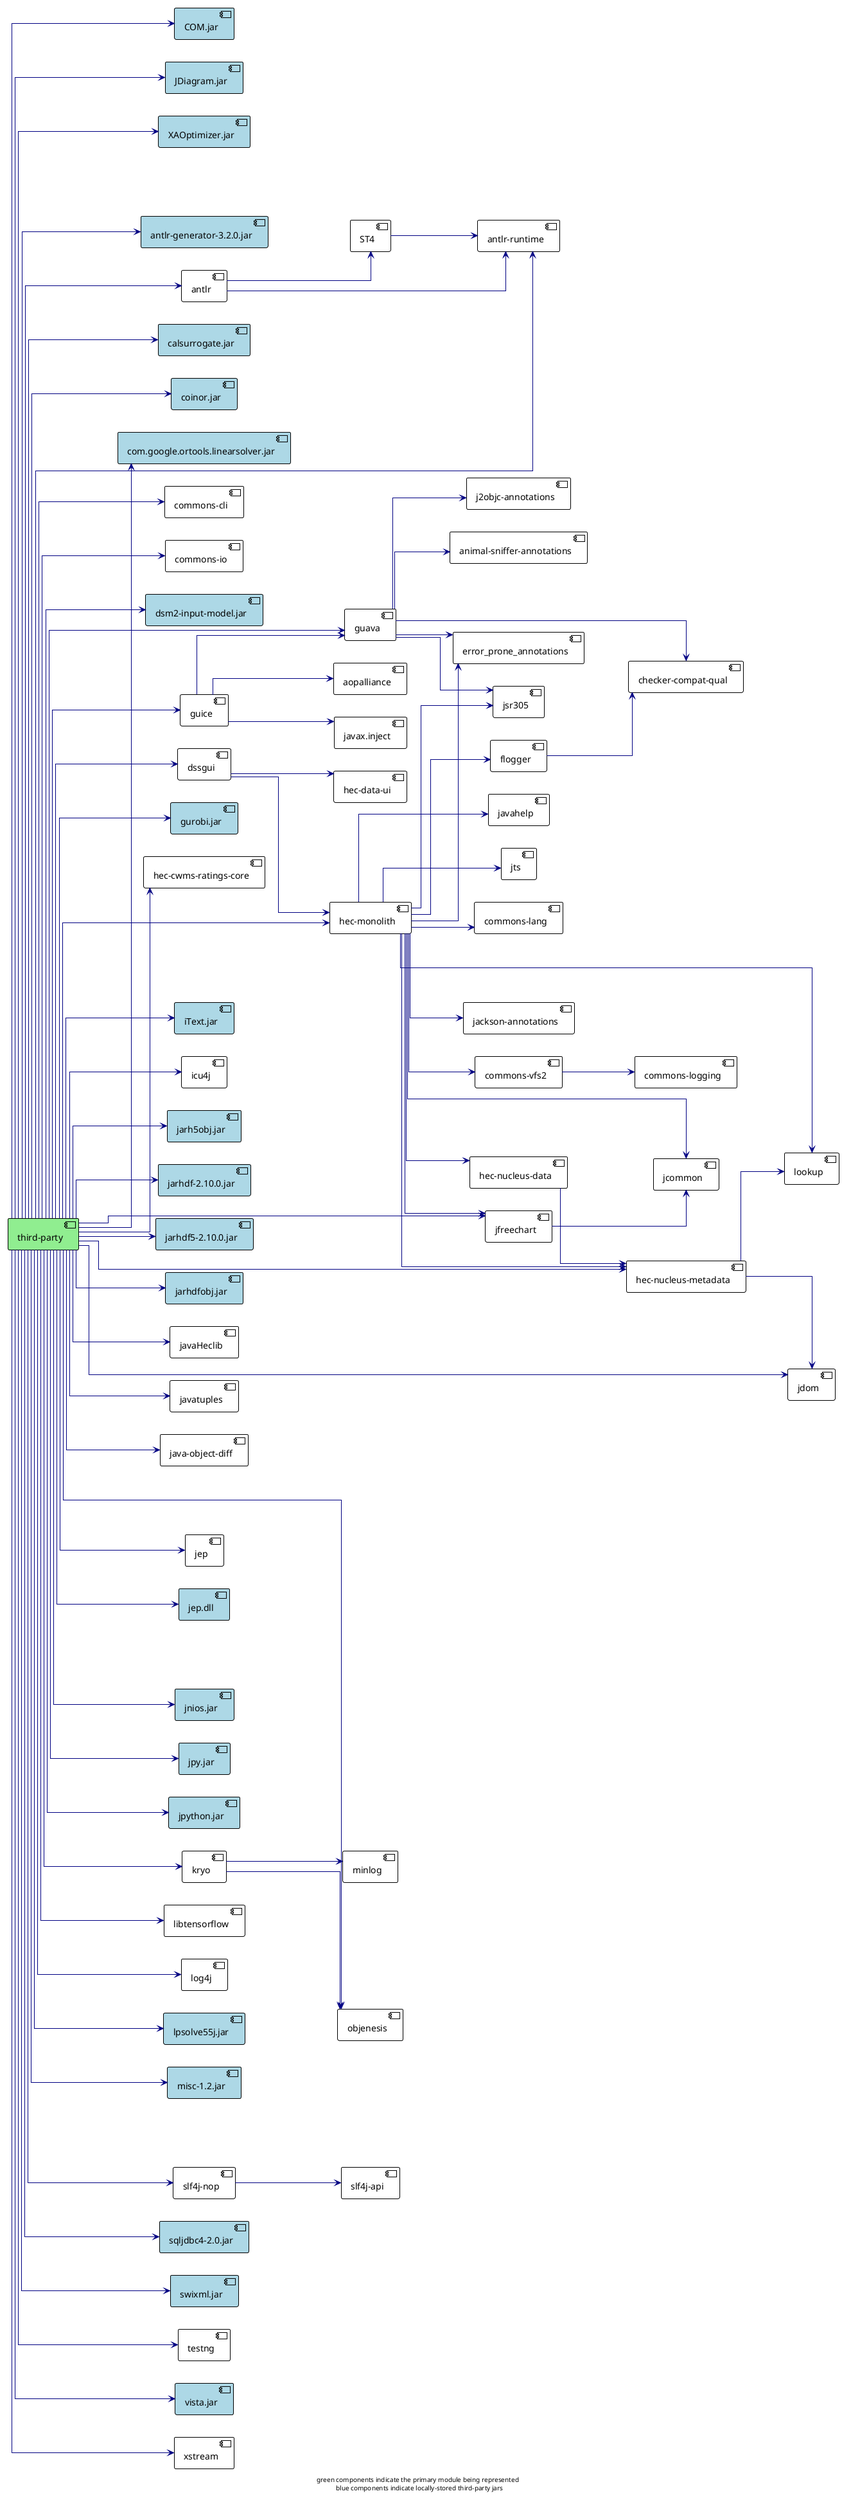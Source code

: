 @startuml

!theme plain
left to right direction
skinparam linetype ortho

component third_party as "third-party" #lightgreen
component COM as "COM.jar" #lightblue
component JDiagram as "JDiagram.jar" #lightblue
component ST4
component XAOptimizer as "XAOptimizer.jar" #lightblue
component animal_sniffer_annotations as "animal-sniffer-annotations"
component antlr
component antlr_generator as "antlr-generator-3.2.0.jar" #lightblue
component antlr_runtime as "antlr-runtime"
component aopalliance
component calsurrogate as "calsurrogate.jar" #lightblue
component checker_compat_qual as "checker-compat-qual"
component coinor as "coinor.jar" #lightblue
component linearsolver as "com.google.ortools.linearsolver.jar" #lightblue
component commons_cli as "commons-cli"
component commons_io as "commons-io"
component commons_lang as "commons-lang"
component commons_logging as "commons-logging"
component commons_vfs2 as "commons-vfs2"
component dsm2_input_model as "dsm2-input-model.jar" #lightblue
component dssgui
component error_prone_annotations
component flogger
component guava
component guice
component gurobi as "gurobi.jar" #lightblue
component hec_cwms_ratings_core as "hec-cwms-ratings-core"
component hec_data_ui as "hec-data-ui"
component monolith as "hec-monolith"
component hec_nucleus_data as "hec-nucleus-data"
component hec_nucleus_metadata as "hec-nucleus-metadata"
component iText as "iText.jar" #lightblue
component icu4j
component j2objc_annotations as "j2objc-annotations"
component jackson_annotations as "jackson-annotations"
component jarh5obj as "jarh5obj.jar" #lightblue
component jarhdf as "jarhdf-2.10.0.jar" #lightblue
component jarhdf5 as "jarhdf5-2.10.0.jar" #lightblue
component jarhdfobj as "jarhdfobj.jar" #lightblue
component javaHeclib
component javahelp
component javatuples
component java_object_diff as "java-object-diff"
component javax_inject as "javax.inject"
component jcommon
component jdom
component jep
component jepDLL as "jep.dll" #lightblue
component jfreechart
component jnios as "jnios.jar" #lightblue
component jpy as "jpy.jar" #lightblue
component jpython as "jpython.jar" #lightblue
component jsr305
component jts
component kryo
component libtensorflow
component log4j
component lookup
component lpsolve55j as "lpsolve55j.jar" #lightblue
component minlog
component misc as "misc-1.2.jar" #lightblue
component objenesis
component slf4j_api as "slf4j-api"
component slf4j_nop as "slf4j-nop"
component sqljdbc4 as "sqljdbc4-2.0.jar" #lightblue
component swixml as "swixml.jar" #lightblue
component testng
component vista as "vista.jar" #lightblue
component xstream

third_party                   -[#000082,plain]->  COM                     
third_party                   -[#000082,plain]->  JDiagram                
third_party                   -[#000082,plain]->  XAOptimizer             
third_party                   -[#000082,plain]->  antlr                   
third_party                   -[#000082,plain]->  antlr_generator                  
third_party                   -[#000082,plain]->  antlr_runtime                  
third_party                   -[#000082,plain]->  calsurrogate            
third_party                   -[#000082,plain]->  coinor                  
third_party                   -[#000082,plain]->  linearsolver                  
third_party                   -[#000082,plain]->  commons_cli                  
third_party                   -[#000082,plain]->  commons_io                  
third_party                   -[#000082,plain]->  dsm2_input_model                  
third_party                   -[#000082,plain]->  dssgui                  
third_party                   -[#000082,plain]->  guava                   
third_party                   -[#000082,plain]->  guice                   
third_party                   -[#000082,plain]->  gurobi                  
third_party                   -[#000082,plain]->  hec_cwms_ratings_core                  
third_party                   -[#000082,plain]->  monolith                   
third_party                   -[#000082,plain]->  hec_nucleus_metadata                  
third_party                   -[#000082,plain]->  iText                   
third_party                   -[#000082,plain]->  icu4j                   
third_party                   -[#000082,plain]->  jarh5obj                
third_party                   -[#000082,plain]->  jarhdf                  
third_party                   -[#000082,plain]->  jarhdf5                  
third_party                   -[#000082,plain]->  jarhdfobj               
third_party                   -[#000082,plain]->  javaHeclib
third_party                   -[#000082,plain]->  javatuples
third_party                   -[#000082,plain]->  java_object_diff
third_party                   -[#000082,plain]->  jdom
third_party                   -[#000082,plain]->  jep
third_party                   -[#000082,plain]->  jepDLL
third_party                   -[#000082,plain]->  jfreechart              
third_party                   -[#000082,plain]->  jnios                   
third_party                   -[#000082,plain]->  jpy                     
third_party                   -[#000082,plain]->  jpython                 
third_party                   -[#000082,plain]->  kryo
third_party                   -[#000082,plain]->  libtensorflow
third_party                   -[#000082,plain]->  log4j
third_party                   -[#000082,plain]->  lpsolve55j
third_party                   -[#000082,plain]->  misc                  
third_party                   -[#000082,plain]->  objenesis               
third_party                   -[#000082,plain]->  slf4j_nop                  
third_party                   -[#000082,plain]->  sqljdbc4                  
third_party                   -[#000082,plain]->  swixml
third_party                   -[#000082,plain]->  testng
third_party                   -[#000082,plain]->  vista
third_party                   -[#000082,plain]->  xstream
ST4                      -[#000082,plain]->  antlr_runtime                  
antlr                    -[#000082,plain]->  ST4                     
antlr                    -[#000082,plain]->  antlr_runtime                  
commons_vfs2                   -[#000082,plain]->  commons_logging                  
dssgui                   -[#000082,plain]->  hec_data_ui                  
dssgui                   -[#000082,plain]->  monolith                   
flogger                  -[#000082,plain]->  checker_compat_qual                  
guava                    -[#000082,plain]->  animal_sniffer_annotations                  
guava                    -[#000082,plain]->  checker_compat_qual                  
guava                    -[#000082,plain]->  error_prone_annotations 
guava                    -[#000082,plain]->  j2objc_annotations                  
guava                    -[#000082,plain]->  jsr305                  
guice                    -[#000082,plain]->  aopalliance             
guice                    -[#000082,plain]->  guava                   
guice                    -[#000082,plain]->  javax_inject                  
monolith                    -[#000082,plain]->  commons_lang                  
monolith                    -[#000082,plain]->  commons_vfs2                  
monolith                    -[#000082,plain]->  error_prone_annotations 
monolith                    -[#000082,plain]->  flogger                 
monolith                    -[#000082,plain]->  hec_nucleus_data                  
monolith                    -[#000082,plain]->  hec_nucleus_metadata                  
monolith                    -[#000082,plain]->  jackson_annotations                  
monolith                    -[#000082,plain]->  javahelp                
monolith                    -[#000082,plain]->  jcommon                 
monolith                    -[#000082,plain]->  jfreechart              
monolith                    -[#000082,plain]->  jsr305                  
monolith                    -[#000082,plain]->  jts                     
monolith                    -[#000082,plain]->  lookup                  
hec_nucleus_data                   -[#000082,plain]->  hec_nucleus_metadata                  
hec_nucleus_metadata                   -[#000082,plain]->  jdom                    
hec_nucleus_metadata                   -[#000082,plain]->  lookup                  
jfreechart               -[#000082,plain]->  jcommon                 
kryo                     -[#000082,plain]->  minlog                  
kryo                     -[#000082,plain]->  objenesis               
slf4j_nop                   -[#000082,plain]->  slf4j_api

footer "green components indicate the primary module being represented \n blue components indicate locally-stored third-party jars"

@enduml

